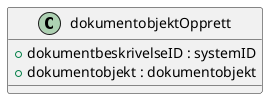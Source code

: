 @startuml

class dokumentobjektOpprett {
    +dokumentbeskrivelseID : systemID
    +dokumentobjekt : dokumentobjekt
}

@enduml
